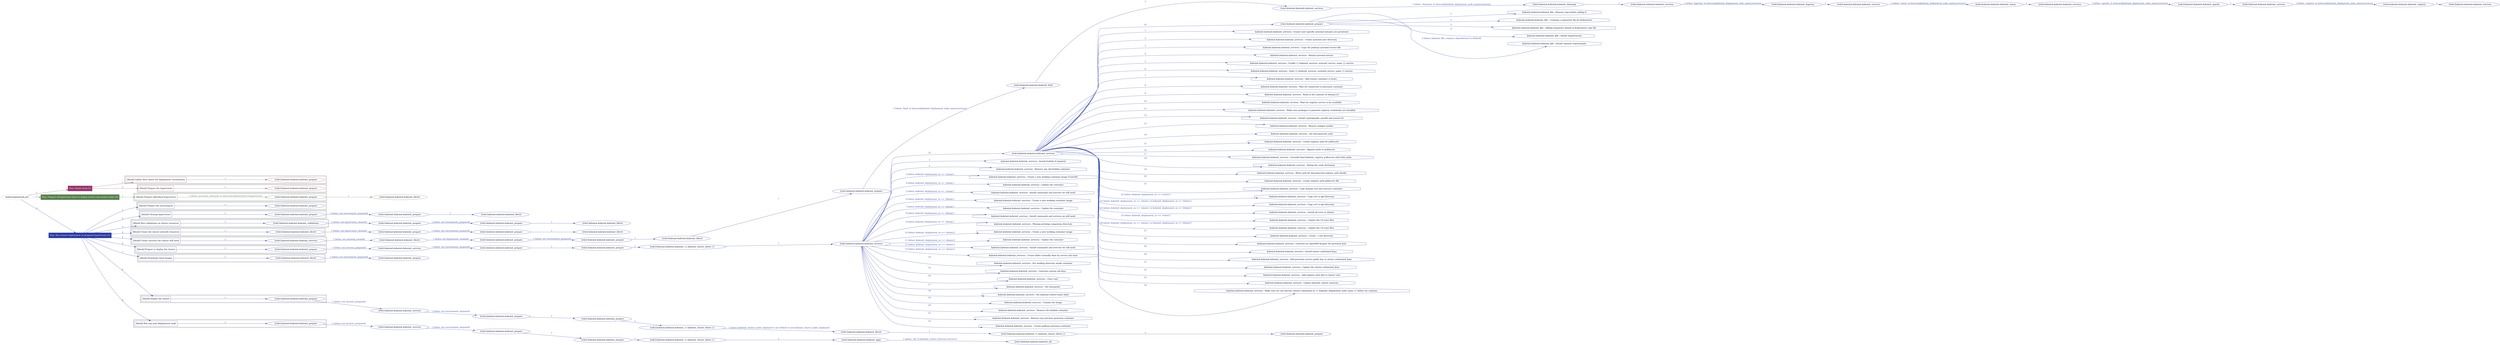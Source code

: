 digraph {
	graph [concentrate=true ordering=in rankdir=LR ratio=fill]
	edge [esep=5 sep=10]
	"kubeinit/playbook.yml" [id=root_node style=dotted]
	play_b2beeae2 [label="Play: Initial setup (1)" color="#98346f" fontcolor="#ffffff" id=play_b2beeae2 shape=box style=filled tooltip=localhost]
	"kubeinit/playbook.yml" -> play_b2beeae2 [label="1 " color="#98346f" fontcolor="#98346f" id=edge_56712892 labeltooltip="1 " tooltip="1 "]
	subgraph "kubeinit.kubeinit.kubeinit_prepare" {
		role_3619dab2 [label="[role] kubeinit.kubeinit.kubeinit_prepare" color="#98346f" id=role_3619dab2 tooltip="kubeinit.kubeinit.kubeinit_prepare"]
	}
	subgraph "kubeinit.kubeinit.kubeinit_prepare" {
		role_85e03245 [label="[role] kubeinit.kubeinit.kubeinit_prepare" color="#98346f" id=role_85e03245 tooltip="kubeinit.kubeinit.kubeinit_prepare"]
	}
	subgraph "Play: Initial setup (1)" {
		play_b2beeae2 -> block_4765432e [label=1 color="#98346f" fontcolor="#98346f" id=edge_2111f21f labeltooltip=1 tooltip=1]
		subgraph cluster_block_4765432e {
			block_4765432e [label="[block] Gather facts about the deployment environment" color="#98346f" id=block_4765432e labeltooltip="Gather facts about the deployment environment" shape=box tooltip="Gather facts about the deployment environment"]
			block_4765432e -> role_3619dab2 [label="1 " color="#98346f" fontcolor="#98346f" id=edge_37d8e5a0 labeltooltip="1 " tooltip="1 "]
		}
		play_b2beeae2 -> block_bb2746fb [label=2 color="#98346f" fontcolor="#98346f" id=edge_550ace53 labeltooltip=2 tooltip=2]
		subgraph cluster_block_bb2746fb {
			block_bb2746fb [label="[block] Prepare the hypervisors" color="#98346f" id=block_bb2746fb labeltooltip="Prepare the hypervisors" shape=box tooltip="Prepare the hypervisors"]
			block_bb2746fb -> role_85e03245 [label="1 " color="#98346f" fontcolor="#98346f" id=edge_4ccf1e45 labeltooltip="1 " tooltip="1 "]
		}
	}
	play_8ad9a443 [label="Play: Prepare all hypervisor hosts to deploy service and cluster nodes (0)" color="#58814b" fontcolor="#ffffff" id=play_8ad9a443 shape=box style=filled tooltip="Play: Prepare all hypervisor hosts to deploy service and cluster nodes (0)"]
	"kubeinit/playbook.yml" -> play_8ad9a443 [label="2 " color="#58814b" fontcolor="#58814b" id=edge_db21e8a1 labeltooltip="2 " tooltip="2 "]
	subgraph "kubeinit.kubeinit.kubeinit_libvirt" {
		role_5516fa59 [label="[role] kubeinit.kubeinit.kubeinit_libvirt" color="#58814b" id=role_5516fa59 tooltip="kubeinit.kubeinit.kubeinit_libvirt"]
	}
	subgraph "kubeinit.kubeinit.kubeinit_prepare" {
		role_c4ae5d19 [label="[role] kubeinit.kubeinit.kubeinit_prepare" color="#58814b" id=role_c4ae5d19 tooltip="kubeinit.kubeinit.kubeinit_prepare"]
		role_c4ae5d19 -> role_5516fa59 [label="1 " color="#58814b" fontcolor="#58814b" id=edge_691b8481 labeltooltip="1 " tooltip="1 "]
	}
	subgraph "Play: Prepare all hypervisor hosts to deploy service and cluster nodes (0)" {
		play_8ad9a443 -> block_0fa63542 [label=1 color="#58814b" fontcolor="#58814b" id=edge_64b80299 labeltooltip=1 tooltip=1]
		subgraph cluster_block_0fa63542 {
			block_0fa63542 [label="[block] Prepare individual hypervisors" color="#58814b" id=block_0fa63542 labeltooltip="Prepare individual hypervisors" shape=box tooltip="Prepare individual hypervisors"]
			block_0fa63542 -> role_c4ae5d19 [label="1 [when: inventory_hostname in hostvars['kubeinit-facts'].hypervisors]" color="#58814b" fontcolor="#58814b" id=edge_20a259b3 labeltooltip="1 [when: inventory_hostname in hostvars['kubeinit-facts'].hypervisors]" tooltip="1 [when: inventory_hostname in hostvars['kubeinit-facts'].hypervisors]"]
		}
	}
	play_ba774a09 [label="Play: Run cluster deployment on prepared hypervisors (1)" color="#293ba3" fontcolor="#ffffff" id=play_ba774a09 shape=box style=filled tooltip=localhost]
	"kubeinit/playbook.yml" -> play_ba774a09 [label="3 " color="#293ba3" fontcolor="#293ba3" id=edge_e88eba9c labeltooltip="3 " tooltip="3 "]
	subgraph "kubeinit.kubeinit.kubeinit_prepare" {
		role_aeb6398d [label="[role] kubeinit.kubeinit.kubeinit_prepare" color="#293ba3" id=role_aeb6398d tooltip="kubeinit.kubeinit.kubeinit_prepare"]
	}
	subgraph "kubeinit.kubeinit.kubeinit_libvirt" {
		role_fada6e10 [label="[role] kubeinit.kubeinit.kubeinit_libvirt" color="#293ba3" id=role_fada6e10 tooltip="kubeinit.kubeinit.kubeinit_libvirt"]
	}
	subgraph "kubeinit.kubeinit.kubeinit_prepare" {
		role_02166b74 [label="[role] kubeinit.kubeinit.kubeinit_prepare" color="#293ba3" id=role_02166b74 tooltip="kubeinit.kubeinit.kubeinit_prepare"]
		role_02166b74 -> role_fada6e10 [label="1 " color="#293ba3" fontcolor="#293ba3" id=edge_c689ddf9 labeltooltip="1 " tooltip="1 "]
	}
	subgraph "kubeinit.kubeinit.kubeinit_prepare" {
		role_a772d3c5 [label="[role] kubeinit.kubeinit.kubeinit_prepare" color="#293ba3" id=role_a772d3c5 tooltip="kubeinit.kubeinit.kubeinit_prepare"]
		role_a772d3c5 -> role_02166b74 [label="1 [when: not environment_prepared]" color="#293ba3" fontcolor="#293ba3" id=edge_0a3073eb labeltooltip="1 [when: not environment_prepared]" tooltip="1 [when: not environment_prepared]"]
	}
	subgraph "kubeinit.kubeinit.kubeinit_libvirt" {
		role_3f358148 [label="[role] kubeinit.kubeinit.kubeinit_libvirt" color="#293ba3" id=role_3f358148 tooltip="kubeinit.kubeinit.kubeinit_libvirt"]
	}
	subgraph "kubeinit.kubeinit.kubeinit_prepare" {
		role_6cc40f1d [label="[role] kubeinit.kubeinit.kubeinit_prepare" color="#293ba3" id=role_6cc40f1d tooltip="kubeinit.kubeinit.kubeinit_prepare"]
		role_6cc40f1d -> role_3f358148 [label="1 " color="#293ba3" fontcolor="#293ba3" id=edge_284d91bd labeltooltip="1 " tooltip="1 "]
	}
	subgraph "kubeinit.kubeinit.kubeinit_prepare" {
		role_f21bc9cc [label="[role] kubeinit.kubeinit.kubeinit_prepare" color="#293ba3" id=role_f21bc9cc tooltip="kubeinit.kubeinit.kubeinit_prepare"]
		role_f21bc9cc -> role_6cc40f1d [label="1 [when: not environment_prepared]" color="#293ba3" fontcolor="#293ba3" id=edge_ced2c125 labeltooltip="1 [when: not environment_prepared]" tooltip="1 [when: not environment_prepared]"]
	}
	subgraph "kubeinit.kubeinit.kubeinit_validations" {
		role_9e17dd5b [label="[role] kubeinit.kubeinit.kubeinit_validations" color="#293ba3" id=role_9e17dd5b tooltip="kubeinit.kubeinit.kubeinit_validations"]
		role_9e17dd5b -> role_f21bc9cc [label="1 [when: not hypervisors_cleaned]" color="#293ba3" fontcolor="#293ba3" id=edge_34269b5d labeltooltip="1 [when: not hypervisors_cleaned]" tooltip="1 [when: not hypervisors_cleaned]"]
	}
	subgraph "kubeinit.kubeinit.kubeinit_libvirt" {
		role_7b6b032e [label="[role] kubeinit.kubeinit.kubeinit_libvirt" color="#293ba3" id=role_7b6b032e tooltip="kubeinit.kubeinit.kubeinit_libvirt"]
	}
	subgraph "kubeinit.kubeinit.kubeinit_prepare" {
		role_d3086dd2 [label="[role] kubeinit.kubeinit.kubeinit_prepare" color="#293ba3" id=role_d3086dd2 tooltip="kubeinit.kubeinit.kubeinit_prepare"]
		role_d3086dd2 -> role_7b6b032e [label="1 " color="#293ba3" fontcolor="#293ba3" id=edge_34b497c2 labeltooltip="1 " tooltip="1 "]
	}
	subgraph "kubeinit.kubeinit.kubeinit_prepare" {
		role_3e355f13 [label="[role] kubeinit.kubeinit.kubeinit_prepare" color="#293ba3" id=role_3e355f13 tooltip="kubeinit.kubeinit.kubeinit_prepare"]
		role_3e355f13 -> role_d3086dd2 [label="1 [when: not environment_prepared]" color="#293ba3" fontcolor="#293ba3" id=edge_2a5afb57 labeltooltip="1 [when: not environment_prepared]" tooltip="1 [when: not environment_prepared]"]
	}
	subgraph "kubeinit.kubeinit.kubeinit_libvirt" {
		role_4d85e8c9 [label="[role] kubeinit.kubeinit.kubeinit_libvirt" color="#293ba3" id=role_4d85e8c9 tooltip="kubeinit.kubeinit.kubeinit_libvirt"]
		role_4d85e8c9 -> role_3e355f13 [label="1 [when: not hypervisors_cleaned]" color="#293ba3" fontcolor="#293ba3" id=edge_8bf1df99 labeltooltip="1 [when: not hypervisors_cleaned]" tooltip="1 [when: not hypervisors_cleaned]"]
	}
	subgraph "kubeinit.kubeinit.kubeinit_services" {
		role_ffb62419 [label="[role] kubeinit.kubeinit.kubeinit_services" color="#293ba3" id=role_ffb62419 tooltip="kubeinit.kubeinit.kubeinit_services"]
	}
	subgraph "kubeinit.kubeinit.kubeinit_registry" {
		role_edbb0375 [label="[role] kubeinit.kubeinit.kubeinit_registry" color="#293ba3" id=role_edbb0375 tooltip="kubeinit.kubeinit.kubeinit_registry"]
		role_edbb0375 -> role_ffb62419 [label="1 " color="#293ba3" fontcolor="#293ba3" id=edge_86bbace8 labeltooltip="1 " tooltip="1 "]
	}
	subgraph "kubeinit.kubeinit.kubeinit_services" {
		role_82a5cdc4 [label="[role] kubeinit.kubeinit.kubeinit_services" color="#293ba3" id=role_82a5cdc4 tooltip="kubeinit.kubeinit.kubeinit_services"]
		role_82a5cdc4 -> role_edbb0375 [label="1 [when: 'registry' in hostvars[kubeinit_deployment_node_name].services]" color="#293ba3" fontcolor="#293ba3" id=edge_c8874131 labeltooltip="1 [when: 'registry' in hostvars[kubeinit_deployment_node_name].services]" tooltip="1 [when: 'registry' in hostvars[kubeinit_deployment_node_name].services]"]
	}
	subgraph "kubeinit.kubeinit.kubeinit_apache" {
		role_ec754b15 [label="[role] kubeinit.kubeinit.kubeinit_apache" color="#293ba3" id=role_ec754b15 tooltip="kubeinit.kubeinit.kubeinit_apache"]
		role_ec754b15 -> role_82a5cdc4 [label="1 " color="#293ba3" fontcolor="#293ba3" id=edge_9848c04a labeltooltip="1 " tooltip="1 "]
	}
	subgraph "kubeinit.kubeinit.kubeinit_services" {
		role_27ab86f7 [label="[role] kubeinit.kubeinit.kubeinit_services" color="#293ba3" id=role_27ab86f7 tooltip="kubeinit.kubeinit.kubeinit_services"]
		role_27ab86f7 -> role_ec754b15 [label="1 [when: 'apache' in hostvars[kubeinit_deployment_node_name].services]" color="#293ba3" fontcolor="#293ba3" id=edge_249abfc4 labeltooltip="1 [when: 'apache' in hostvars[kubeinit_deployment_node_name].services]" tooltip="1 [when: 'apache' in hostvars[kubeinit_deployment_node_name].services]"]
	}
	subgraph "kubeinit.kubeinit.kubeinit_nexus" {
		role_d68e6077 [label="[role] kubeinit.kubeinit.kubeinit_nexus" color="#293ba3" id=role_d68e6077 tooltip="kubeinit.kubeinit.kubeinit_nexus"]
		role_d68e6077 -> role_27ab86f7 [label="1 " color="#293ba3" fontcolor="#293ba3" id=edge_e9bd4c4a labeltooltip="1 " tooltip="1 "]
	}
	subgraph "kubeinit.kubeinit.kubeinit_services" {
		role_d9806278 [label="[role] kubeinit.kubeinit.kubeinit_services" color="#293ba3" id=role_d9806278 tooltip="kubeinit.kubeinit.kubeinit_services"]
		role_d9806278 -> role_d68e6077 [label="1 [when: 'nexus' in hostvars[kubeinit_deployment_node_name].services]" color="#293ba3" fontcolor="#293ba3" id=edge_a3816a7a labeltooltip="1 [when: 'nexus' in hostvars[kubeinit_deployment_node_name].services]" tooltip="1 [when: 'nexus' in hostvars[kubeinit_deployment_node_name].services]"]
	}
	subgraph "kubeinit.kubeinit.kubeinit_haproxy" {
		role_fd9c0516 [label="[role] kubeinit.kubeinit.kubeinit_haproxy" color="#293ba3" id=role_fd9c0516 tooltip="kubeinit.kubeinit.kubeinit_haproxy"]
		role_fd9c0516 -> role_d9806278 [label="1 " color="#293ba3" fontcolor="#293ba3" id=edge_95ea40fa labeltooltip="1 " tooltip="1 "]
	}
	subgraph "kubeinit.kubeinit.kubeinit_services" {
		role_3d036f28 [label="[role] kubeinit.kubeinit.kubeinit_services" color="#293ba3" id=role_3d036f28 tooltip="kubeinit.kubeinit.kubeinit_services"]
		role_3d036f28 -> role_fd9c0516 [label="1 [when: 'haproxy' in hostvars[kubeinit_deployment_node_name].services]" color="#293ba3" fontcolor="#293ba3" id=edge_efbba72c labeltooltip="1 [when: 'haproxy' in hostvars[kubeinit_deployment_node_name].services]" tooltip="1 [when: 'haproxy' in hostvars[kubeinit_deployment_node_name].services]"]
	}
	subgraph "kubeinit.kubeinit.kubeinit_dnsmasq" {
		role_b5775584 [label="[role] kubeinit.kubeinit.kubeinit_dnsmasq" color="#293ba3" id=role_b5775584 tooltip="kubeinit.kubeinit.kubeinit_dnsmasq"]
		role_b5775584 -> role_3d036f28 [label="1 " color="#293ba3" fontcolor="#293ba3" id=edge_30e199d5 labeltooltip="1 " tooltip="1 "]
	}
	subgraph "kubeinit.kubeinit.kubeinit_services" {
		role_1d3d0f71 [label="[role] kubeinit.kubeinit.kubeinit_services" color="#293ba3" id=role_1d3d0f71 tooltip="kubeinit.kubeinit.kubeinit_services"]
		role_1d3d0f71 -> role_b5775584 [label="1 [when: 'dnsmasq' in hostvars[kubeinit_deployment_node_name].services]" color="#293ba3" fontcolor="#293ba3" id=edge_2aaf0d16 labeltooltip="1 [when: 'dnsmasq' in hostvars[kubeinit_deployment_node_name].services]" tooltip="1 [when: 'dnsmasq' in hostvars[kubeinit_deployment_node_name].services]"]
	}
	subgraph "kubeinit.kubeinit.kubeinit_bind" {
		role_261827d3 [label="[role] kubeinit.kubeinit.kubeinit_bind" color="#293ba3" id=role_261827d3 tooltip="kubeinit.kubeinit.kubeinit_bind"]
		role_261827d3 -> role_1d3d0f71 [label="1 " color="#293ba3" fontcolor="#293ba3" id=edge_c91bef09 labeltooltip="1 " tooltip="1 "]
	}
	subgraph "kubeinit.kubeinit.kubeinit_prepare" {
		role_89b8caed [label="[role] kubeinit.kubeinit.kubeinit_prepare" color="#293ba3" id=role_89b8caed tooltip="kubeinit.kubeinit.kubeinit_prepare"]
		role_89b8caed -> role_261827d3 [label="1 [when: 'bind' in hostvars[kubeinit_deployment_node_name].services]" color="#293ba3" fontcolor="#293ba3" id=edge_0eab3d62 labeltooltip="1 [when: 'bind' in hostvars[kubeinit_deployment_node_name].services]" tooltip="1 [when: 'bind' in hostvars[kubeinit_deployment_node_name].services]"]
	}
	subgraph "kubeinit.kubeinit.kubeinit_libvirt" {
		role_42a9b7b9 [label="[role] kubeinit.kubeinit.kubeinit_libvirt" color="#293ba3" id=role_42a9b7b9 tooltip="kubeinit.kubeinit.kubeinit_libvirt"]
		role_42a9b7b9 -> role_89b8caed [label="1 " color="#293ba3" fontcolor="#293ba3" id=edge_5ea02753 labeltooltip="1 " tooltip="1 "]
	}
	subgraph "kubeinit.kubeinit.kubeinit_prepare" {
		role_e63aefe9 [label="[role] kubeinit.kubeinit.kubeinit_prepare" color="#293ba3" id=role_e63aefe9 tooltip="kubeinit.kubeinit.kubeinit_prepare"]
		role_e63aefe9 -> role_42a9b7b9 [label="1 " color="#293ba3" fontcolor="#293ba3" id=edge_45b1236f labeltooltip="1 " tooltip="1 "]
	}
	subgraph "kubeinit.kubeinit.kubeinit_prepare" {
		role_5d137946 [label="[role] kubeinit.kubeinit.kubeinit_prepare" color="#293ba3" id=role_5d137946 tooltip="kubeinit.kubeinit.kubeinit_prepare"]
		role_5d137946 -> role_e63aefe9 [label="1 [when: not environment_prepared]" color="#293ba3" fontcolor="#293ba3" id=edge_621e86dc labeltooltip="1 [when: not environment_prepared]" tooltip="1 [when: not environment_prepared]"]
	}
	subgraph "kubeinit.kubeinit.kubeinit_libvirt" {
		role_550b62e9 [label="[role] kubeinit.kubeinit.kubeinit_libvirt" color="#293ba3" id=role_550b62e9 tooltip="kubeinit.kubeinit.kubeinit_libvirt"]
		role_550b62e9 -> role_5d137946 [label="1 [when: not hypervisors_cleaned]" color="#293ba3" fontcolor="#293ba3" id=edge_a48dbe8b labeltooltip="1 [when: not hypervisors_cleaned]" tooltip="1 [when: not hypervisors_cleaned]"]
	}
	subgraph "kubeinit.kubeinit.kubeinit_services" {
		role_6abeb6bc [label="[role] kubeinit.kubeinit.kubeinit_services" color="#293ba3" id=role_6abeb6bc tooltip="kubeinit.kubeinit.kubeinit_services"]
		role_6abeb6bc -> role_550b62e9 [label="1 [when: not network_created]" color="#293ba3" fontcolor="#293ba3" id=edge_92af01ff labeltooltip="1 [when: not network_created]" tooltip="1 [when: not network_created]"]
	}
	subgraph "kubeinit.kubeinit.kubeinit_prepare" {
		role_9909e154 [label="[role] kubeinit.kubeinit.kubeinit_prepare" color="#293ba3" id=role_9909e154 tooltip="kubeinit.kubeinit.kubeinit_prepare"]
		task_d827cfa7 [label="kubeinit.kubeinit.kubeinit_k8s : Remove repo before adding it" color="#293ba3" id=task_d827cfa7 shape=octagon tooltip="kubeinit.kubeinit.kubeinit_k8s : Remove repo before adding it"]
		role_9909e154 -> task_d827cfa7 [label="1 " color="#293ba3" fontcolor="#293ba3" id=edge_f4817ad4 labeltooltip="1 " tooltip="1 "]
		task_2360ad32 [label="kubeinit.kubeinit.kubeinit_k8s : Creating a repository file for Kubernetes" color="#293ba3" id=task_2360ad32 shape=octagon tooltip="kubeinit.kubeinit.kubeinit_k8s : Creating a repository file for Kubernetes"]
		role_9909e154 -> task_2360ad32 [label="2 " color="#293ba3" fontcolor="#293ba3" id=edge_d942c66f labeltooltip="2 " tooltip="2 "]
		task_c70c1e68 [label="kubeinit.kubeinit.kubeinit_k8s : Adding repository details in Kubernetes repo file." color="#293ba3" id=task_c70c1e68 shape=octagon tooltip="kubeinit.kubeinit.kubeinit_k8s : Adding repository details in Kubernetes repo file."]
		role_9909e154 -> task_c70c1e68 [label="3 " color="#293ba3" fontcolor="#293ba3" id=edge_d88dd1ff labeltooltip="3 " tooltip="3 "]
		task_2c1a7d8e [label="kubeinit.kubeinit.kubeinit_k8s : Install requirements" color="#293ba3" id=task_2c1a7d8e shape=octagon tooltip="kubeinit.kubeinit.kubeinit_k8s : Install requirements"]
		role_9909e154 -> task_2c1a7d8e [label="4 " color="#293ba3" fontcolor="#293ba3" id=edge_38658eea labeltooltip="4 " tooltip="4 "]
		task_4ecbacc0 [label="kubeinit.kubeinit.kubeinit_k8s : Install common requirements" color="#293ba3" id=task_4ecbacc0 shape=octagon tooltip="kubeinit.kubeinit.kubeinit_k8s : Install common requirements"]
		role_9909e154 -> task_4ecbacc0 [label="5 [when: kubeinit_k8s_common_dependencies is defined]" color="#293ba3" fontcolor="#293ba3" id=edge_3772d3e9 labeltooltip="5 [when: kubeinit_k8s_common_dependencies is defined]" tooltip="5 [when: kubeinit_k8s_common_dependencies is defined]"]
	}
	subgraph "kubeinit.kubeinit.kubeinit_services" {
		role_5b178e89 [label="[role] kubeinit.kubeinit.kubeinit_services" color="#293ba3" id=role_5b178e89 tooltip="kubeinit.kubeinit.kubeinit_services"]
		task_b2c1bf83 [label="kubeinit.kubeinit.kubeinit_services : Ensure user specific systemd instance are persistent" color="#293ba3" id=task_b2c1bf83 shape=octagon tooltip="kubeinit.kubeinit.kubeinit_services : Ensure user specific systemd instance are persistent"]
		role_5b178e89 -> task_b2c1bf83 [label="1 " color="#293ba3" fontcolor="#293ba3" id=edge_9760135c labeltooltip="1 " tooltip="1 "]
		task_6cd3cc95 [label="kubeinit.kubeinit.kubeinit_services : Create systemd user directory" color="#293ba3" id=task_6cd3cc95 shape=octagon tooltip="kubeinit.kubeinit.kubeinit_services : Create systemd user directory"]
		role_5b178e89 -> task_6cd3cc95 [label="2 " color="#293ba3" fontcolor="#293ba3" id=edge_79926792 labeltooltip="2 " tooltip="2 "]
		task_292acba2 [label="kubeinit.kubeinit.kubeinit_services : Copy the podman systemd service file" color="#293ba3" id=task_292acba2 shape=octagon tooltip="kubeinit.kubeinit.kubeinit_services : Copy the podman systemd service file"]
		role_5b178e89 -> task_292acba2 [label="3 " color="#293ba3" fontcolor="#293ba3" id=edge_2a011a58 labeltooltip="3 " tooltip="3 "]
		task_e30ce4bc [label="kubeinit.kubeinit.kubeinit_services : Reload systemd service" color="#293ba3" id=task_e30ce4bc shape=octagon tooltip="kubeinit.kubeinit.kubeinit_services : Reload systemd service"]
		role_5b178e89 -> task_e30ce4bc [label="4 " color="#293ba3" fontcolor="#293ba3" id=edge_5db8a5a9 labeltooltip="4 " tooltip="4 "]
		task_7541e017 [label="kubeinit.kubeinit.kubeinit_services : Enable {{ kubeinit_services_systemd_service_name }}.service" color="#293ba3" id=task_7541e017 shape=octagon tooltip="kubeinit.kubeinit.kubeinit_services : Enable {{ kubeinit_services_systemd_service_name }}.service"]
		role_5b178e89 -> task_7541e017 [label="5 " color="#293ba3" fontcolor="#293ba3" id=edge_7e95220b labeltooltip="5 " tooltip="5 "]
		task_4bc21e7a [label="kubeinit.kubeinit.kubeinit_services : Start {{ kubeinit_services_systemd_service_name }}.service" color="#293ba3" id=task_4bc21e7a shape=octagon tooltip="kubeinit.kubeinit.kubeinit_services : Start {{ kubeinit_services_systemd_service_name }}.service"]
		role_5b178e89 -> task_4bc21e7a [label="6 " color="#293ba3" fontcolor="#293ba3" id=edge_99f36a9b labeltooltip="6 " tooltip="6 "]
		task_cad15fac [label="kubeinit.kubeinit.kubeinit_services : Add remote container to hosts" color="#293ba3" id=task_cad15fac shape=octagon tooltip="kubeinit.kubeinit.kubeinit_services : Add remote container to hosts"]
		role_5b178e89 -> task_cad15fac [label="7 " color="#293ba3" fontcolor="#293ba3" id=edge_16cdff5c labeltooltip="7 " tooltip="7 "]
		task_8b5955c2 [label="kubeinit.kubeinit.kubeinit_services : Wait for connection to provision container" color="#293ba3" id=task_8b5955c2 shape=octagon tooltip="kubeinit.kubeinit.kubeinit_services : Wait for connection to provision container"]
		role_5b178e89 -> task_8b5955c2 [label="8 " color="#293ba3" fontcolor="#293ba3" id=edge_360875da labeltooltip="8 " tooltip="8 "]
		task_a4b5decb [label="kubeinit.kubeinit.kubeinit_services : Read in the contents of domain.crt" color="#293ba3" id=task_a4b5decb shape=octagon tooltip="kubeinit.kubeinit.kubeinit_services : Read in the contents of domain.crt"]
		role_5b178e89 -> task_a4b5decb [label="9 " color="#293ba3" fontcolor="#293ba3" id=edge_9a461f2e labeltooltip="9 " tooltip="9 "]
		task_499d2875 [label="kubeinit.kubeinit.kubeinit_services : Wait for registry service to be available" color="#293ba3" id=task_499d2875 shape=octagon tooltip="kubeinit.kubeinit.kubeinit_services : Wait for registry service to be available"]
		role_5b178e89 -> task_499d2875 [label="10 " color="#293ba3" fontcolor="#293ba3" id=edge_960b7e67 labeltooltip="10 " tooltip="10 "]
		task_71a42213 [label="kubeinit.kubeinit.kubeinit_services : Make sure packages to generate registry credentials are installed" color="#293ba3" id=task_71a42213 shape=octagon tooltip="kubeinit.kubeinit.kubeinit_services : Make sure packages to generate registry credentials are installed"]
		role_5b178e89 -> task_71a42213 [label="11 " color="#293ba3" fontcolor="#293ba3" id=edge_9d7c2b60 labeltooltip="11 " tooltip="11 "]
		task_0e01f935 [label="kubeinit.kubeinit.kubeinit_services : Install cryptography, passlib and nexus3-cli" color="#293ba3" id=task_0e01f935 shape=octagon tooltip="kubeinit.kubeinit.kubeinit_services : Install cryptography, passlib and nexus3-cli"]
		role_5b178e89 -> task_0e01f935 [label="12 " color="#293ba3" fontcolor="#293ba3" id=edge_f06ea8d7 labeltooltip="12 " tooltip="12 "]
		task_426e40eb [label="kubeinit.kubeinit.kubeinit_services : Remove nologin marker" color="#293ba3" id=task_426e40eb shape=octagon tooltip="kubeinit.kubeinit.kubeinit_services : Remove nologin marker"]
		role_5b178e89 -> task_426e40eb [label="13 " color="#293ba3" fontcolor="#293ba3" id=edge_1494df05 labeltooltip="13 " tooltip="13 "]
		task_8d57558d [label="kubeinit.kubeinit.kubeinit_services : Set disconnected_auth" color="#293ba3" id=task_8d57558d shape=octagon tooltip="kubeinit.kubeinit.kubeinit_services : Set disconnected_auth"]
		role_5b178e89 -> task_8d57558d [label="14 " color="#293ba3" fontcolor="#293ba3" id=edge_71f8702c labeltooltip="14 " tooltip="14 "]
		task_becc88ef [label="kubeinit.kubeinit.kubeinit_services : Create registry auth for pullsecret" color="#293ba3" id=task_becc88ef shape=octagon tooltip="kubeinit.kubeinit.kubeinit_services : Create registry auth for pullsecret"]
		role_5b178e89 -> task_becc88ef [label="15 " color="#293ba3" fontcolor="#293ba3" id=edge_37dd9d9b labeltooltip="15 " tooltip="15 "]
		task_8c1a6ac2 [label="kubeinit.kubeinit.kubeinit_services : Append auths to pullsecret" color="#293ba3" id=task_8c1a6ac2 shape=octagon tooltip="kubeinit.kubeinit.kubeinit_services : Append auths to pullsecret"]
		role_5b178e89 -> task_8c1a6ac2 [label="16 " color="#293ba3" fontcolor="#293ba3" id=edge_e666e916 labeltooltip="16 " tooltip="16 "]
		task_0eb4df35 [label="kubeinit.kubeinit.kubeinit_services : Override final kubeinit_registry_pullsecret with both auths" color="#293ba3" id=task_0eb4df35 shape=octagon tooltip="kubeinit.kubeinit.kubeinit_services : Override final kubeinit_registry_pullsecret with both auths"]
		role_5b178e89 -> task_0eb4df35 [label="17 " color="#293ba3" fontcolor="#293ba3" id=edge_afba5650 labeltooltip="17 " tooltip="17 "]
		task_abf04242 [label="kubeinit.kubeinit.kubeinit_services : Debug the creds dictionary" color="#293ba3" id=task_abf04242 shape=octagon tooltip="kubeinit.kubeinit.kubeinit_services : Debug the creds dictionary"]
		role_5b178e89 -> task_abf04242 [label="18 " color="#293ba3" fontcolor="#293ba3" id=edge_aedb2442 labeltooltip="18 " tooltip="18 "]
		task_61712569 [label="kubeinit.kubeinit.kubeinit_services : Write auth for disconnected registry auth details" color="#293ba3" id=task_61712569 shape=octagon tooltip="kubeinit.kubeinit.kubeinit_services : Write auth for disconnected registry auth details"]
		role_5b178e89 -> task_61712569 [label="19 " color="#293ba3" fontcolor="#293ba3" id=edge_2b6a74e5 labeltooltip="19 " tooltip="19 "]
		task_3176b3da [label="kubeinit.kubeinit.kubeinit_services : Create registry auth pullsecret file" color="#293ba3" id=task_3176b3da shape=octagon tooltip="kubeinit.kubeinit.kubeinit_services : Create registry auth pullsecret file"]
		role_5b178e89 -> task_3176b3da [label="20 " color="#293ba3" fontcolor="#293ba3" id=edge_810cee2c labeltooltip="20 " tooltip="20 "]
		task_397cd372 [label="kubeinit.kubeinit.kubeinit_services : Copy domain cert into services container" color="#293ba3" id=task_397cd372 shape=octagon tooltip="kubeinit.kubeinit.kubeinit_services : Copy domain cert into services container"]
		role_5b178e89 -> task_397cd372 [label="21 " color="#293ba3" fontcolor="#293ba3" id=edge_89b217fd labeltooltip="21 " tooltip="21 "]
		task_1fe482ae [label="kubeinit.kubeinit.kubeinit_services : Copy cert to pki directory" color="#293ba3" id=task_1fe482ae shape=octagon tooltip="kubeinit.kubeinit.kubeinit_services : Copy cert to pki directory"]
		role_5b178e89 -> task_1fe482ae [label="22 [when: kubeinit_deployment_os == 'centos']" color="#293ba3" fontcolor="#293ba3" id=edge_efb02f7f labeltooltip="22 [when: kubeinit_deployment_os == 'centos']" tooltip="22 [when: kubeinit_deployment_os == 'centos']"]
		task_7a589879 [label="kubeinit.kubeinit.kubeinit_services : Copy cert to pki directory" color="#293ba3" id=task_7a589879 shape=octagon tooltip="kubeinit.kubeinit.kubeinit_services : Copy cert to pki directory"]
		role_5b178e89 -> task_7a589879 [label="23 [when: kubeinit_deployment_os == 'ubuntu' or kubeinit_deployment_os == 'debian']" color="#293ba3" fontcolor="#293ba3" id=edge_222b79fc labeltooltip="23 [when: kubeinit_deployment_os == 'ubuntu' or kubeinit_deployment_os == 'debian']" tooltip="23 [when: kubeinit_deployment_os == 'ubuntu' or kubeinit_deployment_os == 'debian']"]
		task_1e0be16b [label="kubeinit.kubeinit.kubeinit_services : Install all certs in ubuntu" color="#293ba3" id=task_1e0be16b shape=octagon tooltip="kubeinit.kubeinit.kubeinit_services : Install all certs in ubuntu"]
		role_5b178e89 -> task_1e0be16b [label="24 [when: kubeinit_deployment_os == 'ubuntu' or kubeinit_deployment_os == 'debian']" color="#293ba3" fontcolor="#293ba3" id=edge_c6275a8d labeltooltip="24 [when: kubeinit_deployment_os == 'ubuntu' or kubeinit_deployment_os == 'debian']" tooltip="24 [when: kubeinit_deployment_os == 'ubuntu' or kubeinit_deployment_os == 'debian']"]
		task_da2d8444 [label="kubeinit.kubeinit.kubeinit_services : Update the CA trust files" color="#293ba3" id=task_da2d8444 shape=octagon tooltip="kubeinit.kubeinit.kubeinit_services : Update the CA trust files"]
		role_5b178e89 -> task_da2d8444 [label="25 [when: kubeinit_deployment_os == 'centos']" color="#293ba3" fontcolor="#293ba3" id=edge_587a5fef labeltooltip="25 [when: kubeinit_deployment_os == 'centos']" tooltip="25 [when: kubeinit_deployment_os == 'centos']"]
		task_d91412d0 [label="kubeinit.kubeinit.kubeinit_services : Update the CA trust files" color="#293ba3" id=task_d91412d0 shape=octagon tooltip="kubeinit.kubeinit.kubeinit_services : Update the CA trust files"]
		role_5b178e89 -> task_d91412d0 [label="26 [when: kubeinit_deployment_os == 'ubuntu' or kubeinit_deployment_os == 'debian']" color="#293ba3" fontcolor="#293ba3" id=edge_45aeb4c3 labeltooltip="26 [when: kubeinit_deployment_os == 'ubuntu' or kubeinit_deployment_os == 'debian']" tooltip="26 [when: kubeinit_deployment_os == 'ubuntu' or kubeinit_deployment_os == 'debian']"]
		task_5d97f7cd [label="kubeinit.kubeinit.kubeinit_services : Create ~/.ssh directory" color="#293ba3" id=task_5d97f7cd shape=octagon tooltip="kubeinit.kubeinit.kubeinit_services : Create ~/.ssh directory"]
		role_5b178e89 -> task_5d97f7cd [label="27 " color="#293ba3" fontcolor="#293ba3" id=edge_da29b779 labeltooltip="27 " tooltip="27 "]
		task_e79d508d [label="kubeinit.kubeinit.kubeinit_services : Generate an OpenSSH keypair for provision host" color="#293ba3" id=task_e79d508d shape=octagon tooltip="kubeinit.kubeinit.kubeinit_services : Generate an OpenSSH keypair for provision host"]
		role_5b178e89 -> task_e79d508d [label="28 " color="#293ba3" fontcolor="#293ba3" id=edge_20851cf5 labeltooltip="28 " tooltip="28 "]
		task_32373d38 [label="kubeinit.kubeinit.kubeinit_services : Install cluster authorized keys" color="#293ba3" id=task_32373d38 shape=octagon tooltip="kubeinit.kubeinit.kubeinit_services : Install cluster authorized keys"]
		role_5b178e89 -> task_32373d38 [label="29 " color="#293ba3" fontcolor="#293ba3" id=edge_9c580858 labeltooltip="29 " tooltip="29 "]
		task_eb8eaaef [label="kubeinit.kubeinit.kubeinit_services : Add provision service public key to cluster authorized_keys" color="#293ba3" id=task_eb8eaaef shape=octagon tooltip="kubeinit.kubeinit.kubeinit_services : Add provision service public key to cluster authorized_keys"]
		role_5b178e89 -> task_eb8eaaef [label="30 " color="#293ba3" fontcolor="#293ba3" id=edge_476f7d90 labeltooltip="30 " tooltip="30 "]
		task_06cd88ce [label="kubeinit.kubeinit.kubeinit_services : Update the cluster authorized_keys" color="#293ba3" id=task_06cd88ce shape=octagon tooltip="kubeinit.kubeinit.kubeinit_services : Update the cluster authorized_keys"]
		role_5b178e89 -> task_06cd88ce [label="31 " color="#293ba3" fontcolor="#293ba3" id=edge_5b8c0825 labeltooltip="31 " tooltip="31 "]
		task_82bf579d [label="kubeinit.kubeinit.kubeinit_services : Add registry auth info to cluster vars" color="#293ba3" id=task_82bf579d shape=octagon tooltip="kubeinit.kubeinit.kubeinit_services : Add registry auth info to cluster vars"]
		role_5b178e89 -> task_82bf579d [label="32 " color="#293ba3" fontcolor="#293ba3" id=edge_2e37760d labeltooltip="32 " tooltip="32 "]
		task_6d2e7a5f [label="kubeinit.kubeinit.kubeinit_services : Update kubeinit_cluster_hostvars" color="#293ba3" id=task_6d2e7a5f shape=octagon tooltip="kubeinit.kubeinit.kubeinit_services : Update kubeinit_cluster_hostvars"]
		role_5b178e89 -> task_6d2e7a5f [label="33 " color="#293ba3" fontcolor="#293ba3" id=edge_0eed8efa labeltooltip="33 " tooltip="33 "]
		task_3f3fd0c2 [label="kubeinit.kubeinit.kubeinit_services : Make sure we can execute remote commands on {{ kubeinit_deployment_node_name }} before we continue" color="#293ba3" id=task_3f3fd0c2 shape=octagon tooltip="kubeinit.kubeinit.kubeinit_services : Make sure we can execute remote commands on {{ kubeinit_deployment_node_name }} before we continue"]
		role_5b178e89 -> task_3f3fd0c2 [label="34 " color="#293ba3" fontcolor="#293ba3" id=edge_3e38cd99 labeltooltip="34 " tooltip="34 "]
		role_5b178e89 -> role_9909e154 [label="35 " color="#293ba3" fontcolor="#293ba3" id=edge_c3e9bc20 labeltooltip="35 " tooltip="35 "]
	}
	subgraph "kubeinit.kubeinit.kubeinit_services" {
		role_e96ab220 [label="[role] kubeinit.kubeinit.kubeinit_services" color="#293ba3" id=role_e96ab220 tooltip="kubeinit.kubeinit.kubeinit_services"]
		task_600f5bfe [label="kubeinit.kubeinit.kubeinit_services : Install buildah if required" color="#293ba3" id=task_600f5bfe shape=octagon tooltip="kubeinit.kubeinit.kubeinit_services : Install buildah if required"]
		role_e96ab220 -> task_600f5bfe [label="1 " color="#293ba3" fontcolor="#293ba3" id=edge_6e53d9c4 labeltooltip="1 " tooltip="1 "]
		task_24a2dc9c [label="kubeinit.kubeinit.kubeinit_services : Remove any old buildah container" color="#293ba3" id=task_24a2dc9c shape=octagon tooltip="kubeinit.kubeinit.kubeinit_services : Remove any old buildah container"]
		role_e96ab220 -> task_24a2dc9c [label="2 " color="#293ba3" fontcolor="#293ba3" id=edge_48e7ab7e labeltooltip="2 " tooltip="2 "]
		task_28412823 [label="kubeinit.kubeinit.kubeinit_services : Create a new working container image (CentOS)" color="#293ba3" id=task_28412823 shape=octagon tooltip="kubeinit.kubeinit.kubeinit_services : Create a new working container image (CentOS)"]
		role_e96ab220 -> task_28412823 [label="3 [when: kubeinit_deployment_os == 'centos']" color="#293ba3" fontcolor="#293ba3" id=edge_c715e246 labeltooltip="3 [when: kubeinit_deployment_os == 'centos']" tooltip="3 [when: kubeinit_deployment_os == 'centos']"]
		task_ddc4a976 [label="kubeinit.kubeinit.kubeinit_services : Update the container" color="#293ba3" id=task_ddc4a976 shape=octagon tooltip="kubeinit.kubeinit.kubeinit_services : Update the container"]
		role_e96ab220 -> task_ddc4a976 [label="4 [when: kubeinit_deployment_os == 'centos']" color="#293ba3" fontcolor="#293ba3" id=edge_286b80bf labeltooltip="4 [when: kubeinit_deployment_os == 'centos']" tooltip="4 [when: kubeinit_deployment_os == 'centos']"]
		task_fee55b5c [label="kubeinit.kubeinit.kubeinit_services : Install commands and services we will need" color="#293ba3" id=task_fee55b5c shape=octagon tooltip="kubeinit.kubeinit.kubeinit_services : Install commands and services we will need"]
		role_e96ab220 -> task_fee55b5c [label="5 [when: kubeinit_deployment_os == 'centos']" color="#293ba3" fontcolor="#293ba3" id=edge_832a7145 labeltooltip="5 [when: kubeinit_deployment_os == 'centos']" tooltip="5 [when: kubeinit_deployment_os == 'centos']"]
		task_c96c2e0f [label="kubeinit.kubeinit.kubeinit_services : Create a new working container image" color="#293ba3" id=task_c96c2e0f shape=octagon tooltip="kubeinit.kubeinit.kubeinit_services : Create a new working container image"]
		role_e96ab220 -> task_c96c2e0f [label="6 [when: kubeinit_deployment_os == 'debian']" color="#293ba3" fontcolor="#293ba3" id=edge_e6ec1cb7 labeltooltip="6 [when: kubeinit_deployment_os == 'debian']" tooltip="6 [when: kubeinit_deployment_os == 'debian']"]
		task_9128cb01 [label="kubeinit.kubeinit.kubeinit_services : Update the container" color="#293ba3" id=task_9128cb01 shape=octagon tooltip="kubeinit.kubeinit.kubeinit_services : Update the container"]
		role_e96ab220 -> task_9128cb01 [label="7 [when: kubeinit_deployment_os == 'debian']" color="#293ba3" fontcolor="#293ba3" id=edge_1a5d6837 labeltooltip="7 [when: kubeinit_deployment_os == 'debian']" tooltip="7 [when: kubeinit_deployment_os == 'debian']"]
		task_e24d72f1 [label="kubeinit.kubeinit.kubeinit_services : Install commands and services we will need" color="#293ba3" id=task_e24d72f1 shape=octagon tooltip="kubeinit.kubeinit.kubeinit_services : Install commands and services we will need"]
		role_e96ab220 -> task_e24d72f1 [label="8 [when: kubeinit_deployment_os == 'debian']" color="#293ba3" fontcolor="#293ba3" id=edge_4d9972b8 labeltooltip="8 [when: kubeinit_deployment_os == 'debian']" tooltip="8 [when: kubeinit_deployment_os == 'debian']"]
		task_37130548 [label="kubeinit.kubeinit.kubeinit_services : Missing privilege separation directory" color="#293ba3" id=task_37130548 shape=octagon tooltip="kubeinit.kubeinit.kubeinit_services : Missing privilege separation directory"]
		role_e96ab220 -> task_37130548 [label="9 [when: kubeinit_deployment_os == 'debian']" color="#293ba3" fontcolor="#293ba3" id=edge_86f09fd2 labeltooltip="9 [when: kubeinit_deployment_os == 'debian']" tooltip="9 [when: kubeinit_deployment_os == 'debian']"]
		task_83cf852e [label="kubeinit.kubeinit.kubeinit_services : Create a new working container image" color="#293ba3" id=task_83cf852e shape=octagon tooltip="kubeinit.kubeinit.kubeinit_services : Create a new working container image"]
		role_e96ab220 -> task_83cf852e [label="10 [when: kubeinit_deployment_os == 'ubuntu']" color="#293ba3" fontcolor="#293ba3" id=edge_377555c6 labeltooltip="10 [when: kubeinit_deployment_os == 'ubuntu']" tooltip="10 [when: kubeinit_deployment_os == 'ubuntu']"]
		task_b179c4be [label="kubeinit.kubeinit.kubeinit_services : Update the container" color="#293ba3" id=task_b179c4be shape=octagon tooltip="kubeinit.kubeinit.kubeinit_services : Update the container"]
		role_e96ab220 -> task_b179c4be [label="11 [when: kubeinit_deployment_os == 'ubuntu']" color="#293ba3" fontcolor="#293ba3" id=edge_e3ebecf2 labeltooltip="11 [when: kubeinit_deployment_os == 'ubuntu']" tooltip="11 [when: kubeinit_deployment_os == 'ubuntu']"]
		task_674a7bef [label="kubeinit.kubeinit.kubeinit_services : Install commands and services we will need" color="#293ba3" id=task_674a7bef shape=octagon tooltip="kubeinit.kubeinit.kubeinit_services : Install commands and services we will need"]
		role_e96ab220 -> task_674a7bef [label="12 [when: kubeinit_deployment_os == 'ubuntu']" color="#293ba3" fontcolor="#293ba3" id=edge_f522547d labeltooltip="12 [when: kubeinit_deployment_os == 'ubuntu']" tooltip="12 [when: kubeinit_deployment_os == 'ubuntu']"]
		task_5f068ce7 [label="kubeinit.kubeinit.kubeinit_services : Create folder normally done by service ssh start" color="#293ba3" id=task_5f068ce7 shape=octagon tooltip="kubeinit.kubeinit.kubeinit_services : Create folder normally done by service ssh start"]
		role_e96ab220 -> task_5f068ce7 [label="13 [when: kubeinit_deployment_os == 'ubuntu']" color="#293ba3" fontcolor="#293ba3" id=edge_a3fb083c labeltooltip="13 [when: kubeinit_deployment_os == 'ubuntu']" tooltip="13 [when: kubeinit_deployment_os == 'ubuntu']"]
		task_66a9c2d3 [label="kubeinit.kubeinit.kubeinit_services : Set working directory inside container" color="#293ba3" id=task_66a9c2d3 shape=octagon tooltip="kubeinit.kubeinit.kubeinit_services : Set working directory inside container"]
		role_e96ab220 -> task_66a9c2d3 [label="14 " color="#293ba3" fontcolor="#293ba3" id=edge_74a05a97 labeltooltip="14 " tooltip="14 "]
		task_2d74428e [label="kubeinit.kubeinit.kubeinit_services : Generate system ssh keys" color="#293ba3" id=task_2d74428e shape=octagon tooltip="kubeinit.kubeinit.kubeinit_services : Generate system ssh keys"]
		role_e96ab220 -> task_2d74428e [label="15 " color="#293ba3" fontcolor="#293ba3" id=edge_035f7c38 labeltooltip="15 " tooltip="15 "]
		task_1ef72b51 [label="kubeinit.kubeinit.kubeinit_services : Clear cmd" color="#293ba3" id=task_1ef72b51 shape=octagon tooltip="kubeinit.kubeinit.kubeinit_services : Clear cmd"]
		role_e96ab220 -> task_1ef72b51 [label="16 " color="#293ba3" fontcolor="#293ba3" id=edge_faaedd9c labeltooltip="16 " tooltip="16 "]
		task_af54ed62 [label="kubeinit.kubeinit.kubeinit_services : Set entrypoint" color="#293ba3" id=task_af54ed62 shape=octagon tooltip="kubeinit.kubeinit.kubeinit_services : Set entrypoint"]
		role_e96ab220 -> task_af54ed62 [label="17 " color="#293ba3" fontcolor="#293ba3" id=edge_7c7057e7 labeltooltip="17 " tooltip="17 "]
		task_4c97b229 [label="kubeinit.kubeinit.kubeinit_services : Set kubeinit-cluster-name label" color="#293ba3" id=task_4c97b229 shape=octagon tooltip="kubeinit.kubeinit.kubeinit_services : Set kubeinit-cluster-name label"]
		role_e96ab220 -> task_4c97b229 [label="18 " color="#293ba3" fontcolor="#293ba3" id=edge_ba71c0d0 labeltooltip="18 " tooltip="18 "]
		task_abc85f91 [label="kubeinit.kubeinit.kubeinit_services : Commit the image" color="#293ba3" id=task_abc85f91 shape=octagon tooltip="kubeinit.kubeinit.kubeinit_services : Commit the image"]
		role_e96ab220 -> task_abc85f91 [label="19 " color="#293ba3" fontcolor="#293ba3" id=edge_67774f26 labeltooltip="19 " tooltip="19 "]
		task_52a67427 [label="kubeinit.kubeinit.kubeinit_services : Remove the buildah container" color="#293ba3" id=task_52a67427 shape=octagon tooltip="kubeinit.kubeinit.kubeinit_services : Remove the buildah container"]
		role_e96ab220 -> task_52a67427 [label="20 " color="#293ba3" fontcolor="#293ba3" id=edge_ed0df43c labeltooltip="20 " tooltip="20 "]
		task_e1aa8fd4 [label="kubeinit.kubeinit.kubeinit_services : Remove any previous provision container" color="#293ba3" id=task_e1aa8fd4 shape=octagon tooltip="kubeinit.kubeinit.kubeinit_services : Remove any previous provision container"]
		role_e96ab220 -> task_e1aa8fd4 [label="21 " color="#293ba3" fontcolor="#293ba3" id=edge_50b0f209 labeltooltip="21 " tooltip="21 "]
		task_c894d2de [label="kubeinit.kubeinit.kubeinit_services : Create podman provision container" color="#293ba3" id=task_c894d2de shape=octagon tooltip="kubeinit.kubeinit.kubeinit_services : Create podman provision container"]
		role_e96ab220 -> task_c894d2de [label="22 " color="#293ba3" fontcolor="#293ba3" id=edge_216a52ee labeltooltip="22 " tooltip="22 "]
		role_e96ab220 -> role_5b178e89 [label="23 " color="#293ba3" fontcolor="#293ba3" id=edge_ff0affe2 labeltooltip="23 " tooltip="23 "]
	}
	subgraph "kubeinit.kubeinit.kubeinit_{{ kubeinit_cluster_distro }}" {
		role_811eb7ed [label="[role] kubeinit.kubeinit.kubeinit_{{ kubeinit_cluster_distro }}" color="#293ba3" id=role_811eb7ed tooltip="kubeinit.kubeinit.kubeinit_{{ kubeinit_cluster_distro }}"]
		role_811eb7ed -> role_e96ab220 [label="1 " color="#293ba3" fontcolor="#293ba3" id=edge_4694d3e9 labeltooltip="1 " tooltip="1 "]
	}
	subgraph "kubeinit.kubeinit.kubeinit_prepare" {
		role_860a60ca [label="[role] kubeinit.kubeinit.kubeinit_prepare" color="#293ba3" id=role_860a60ca tooltip="kubeinit.kubeinit.kubeinit_prepare"]
		role_860a60ca -> role_811eb7ed [label="1 " color="#293ba3" fontcolor="#293ba3" id=edge_b55107c9 labeltooltip="1 " tooltip="1 "]
	}
	subgraph "kubeinit.kubeinit.kubeinit_prepare" {
		role_c2b1f026 [label="[role] kubeinit.kubeinit.kubeinit_prepare" color="#293ba3" id=role_c2b1f026 tooltip="kubeinit.kubeinit.kubeinit_prepare"]
		role_c2b1f026 -> role_860a60ca [label="1 " color="#293ba3" fontcolor="#293ba3" id=edge_63d55acf labeltooltip="1 " tooltip="1 "]
	}
	subgraph "kubeinit.kubeinit.kubeinit_services" {
		role_623f6249 [label="[role] kubeinit.kubeinit.kubeinit_services" color="#293ba3" id=role_623f6249 tooltip="kubeinit.kubeinit.kubeinit_services"]
		role_623f6249 -> role_c2b1f026 [label="1 [when: not environment_prepared]" color="#293ba3" fontcolor="#293ba3" id=edge_5b100c92 labeltooltip="1 [when: not environment_prepared]" tooltip="1 [when: not environment_prepared]"]
	}
	subgraph "kubeinit.kubeinit.kubeinit_prepare" {
		role_1ccee058 [label="[role] kubeinit.kubeinit.kubeinit_prepare" color="#293ba3" id=role_1ccee058 tooltip="kubeinit.kubeinit.kubeinit_prepare"]
		role_1ccee058 -> role_623f6249 [label="1 [when: not services_prepared]" color="#293ba3" fontcolor="#293ba3" id=edge_ccbb857b labeltooltip="1 [when: not services_prepared]" tooltip="1 [when: not services_prepared]"]
	}
	subgraph "kubeinit.kubeinit.kubeinit_prepare" {
		role_d65f8bf1 [label="[role] kubeinit.kubeinit.kubeinit_prepare" color="#293ba3" id=role_d65f8bf1 tooltip="kubeinit.kubeinit.kubeinit_prepare"]
	}
	subgraph "kubeinit.kubeinit.kubeinit_libvirt" {
		role_6e95b070 [label="[role] kubeinit.kubeinit.kubeinit_libvirt" color="#293ba3" id=role_6e95b070 tooltip="kubeinit.kubeinit.kubeinit_libvirt"]
		role_6e95b070 -> role_d65f8bf1 [label="1 [when: not environment_prepared]" color="#293ba3" fontcolor="#293ba3" id=edge_924c8afa labeltooltip="1 [when: not environment_prepared]" tooltip="1 [when: not environment_prepared]"]
	}
	subgraph "kubeinit.kubeinit.kubeinit_prepare" {
		role_aacc2c7a [label="[role] kubeinit.kubeinit.kubeinit_prepare" color="#293ba3" id=role_aacc2c7a tooltip="kubeinit.kubeinit.kubeinit_prepare"]
	}
	subgraph "kubeinit.kubeinit.kubeinit_{{ kubeinit_cluster_distro }}" {
		role_3fd7466e [label="[role] kubeinit.kubeinit.kubeinit_{{ kubeinit_cluster_distro }}" color="#293ba3" id=role_3fd7466e tooltip="kubeinit.kubeinit.kubeinit_{{ kubeinit_cluster_distro }}"]
		role_3fd7466e -> role_aacc2c7a [label="1 " color="#293ba3" fontcolor="#293ba3" id=edge_3f3fcda3 labeltooltip="1 " tooltip="1 "]
	}
	subgraph "kubeinit.kubeinit.kubeinit_libvirt" {
		role_96ec5dc1 [label="[role] kubeinit.kubeinit.kubeinit_libvirt" color="#293ba3" id=role_96ec5dc1 tooltip="kubeinit.kubeinit.kubeinit_libvirt"]
		role_96ec5dc1 -> role_3fd7466e [label="1 " color="#293ba3" fontcolor="#293ba3" id=edge_891a18d6 labeltooltip="1 " tooltip="1 "]
	}
	subgraph "kubeinit.kubeinit.kubeinit_{{ kubeinit_cluster_distro }}" {
		role_2fcf48f0 [label="[role] kubeinit.kubeinit.kubeinit_{{ kubeinit_cluster_distro }}" color="#293ba3" id=role_2fcf48f0 tooltip="kubeinit.kubeinit.kubeinit_{{ kubeinit_cluster_distro }}"]
		role_2fcf48f0 -> role_96ec5dc1 [label="1 [when: kubeinit_cluster_nodes_deployed is not defined or not kubeinit_cluster_nodes_deployed]" color="#293ba3" fontcolor="#293ba3" id=edge_fd61474e labeltooltip="1 [when: kubeinit_cluster_nodes_deployed is not defined or not kubeinit_cluster_nodes_deployed]" tooltip="1 [when: kubeinit_cluster_nodes_deployed is not defined or not kubeinit_cluster_nodes_deployed]"]
	}
	subgraph "kubeinit.kubeinit.kubeinit_prepare" {
		role_f1968cd5 [label="[role] kubeinit.kubeinit.kubeinit_prepare" color="#293ba3" id=role_f1968cd5 tooltip="kubeinit.kubeinit.kubeinit_prepare"]
		role_f1968cd5 -> role_2fcf48f0 [label="1 " color="#293ba3" fontcolor="#293ba3" id=edge_a0f98757 labeltooltip="1 " tooltip="1 "]
	}
	subgraph "kubeinit.kubeinit.kubeinit_prepare" {
		role_11dcf5c0 [label="[role] kubeinit.kubeinit.kubeinit_prepare" color="#293ba3" id=role_11dcf5c0 tooltip="kubeinit.kubeinit.kubeinit_prepare"]
		role_11dcf5c0 -> role_f1968cd5 [label="1 " color="#293ba3" fontcolor="#293ba3" id=edge_1e8a65fb labeltooltip="1 " tooltip="1 "]
	}
	subgraph "kubeinit.kubeinit.kubeinit_services" {
		role_8005b5cf [label="[role] kubeinit.kubeinit.kubeinit_services" color="#293ba3" id=role_8005b5cf tooltip="kubeinit.kubeinit.kubeinit_services"]
		role_8005b5cf -> role_11dcf5c0 [label="1 [when: not environment_prepared]" color="#293ba3" fontcolor="#293ba3" id=edge_0a2189aa labeltooltip="1 [when: not environment_prepared]" tooltip="1 [when: not environment_prepared]"]
	}
	subgraph "kubeinit.kubeinit.kubeinit_prepare" {
		role_e6903df9 [label="[role] kubeinit.kubeinit.kubeinit_prepare" color="#293ba3" id=role_e6903df9 tooltip="kubeinit.kubeinit.kubeinit_prepare"]
		role_e6903df9 -> role_8005b5cf [label="1 [when: not services_prepared]" color="#293ba3" fontcolor="#293ba3" id=edge_7fce7eee labeltooltip="1 [when: not services_prepared]" tooltip="1 [when: not services_prepared]"]
	}
	subgraph "kubeinit.kubeinit.kubeinit_nfs" {
		role_9309572f [label="[role] kubeinit.kubeinit.kubeinit_nfs" color="#293ba3" id=role_9309572f tooltip="kubeinit.kubeinit.kubeinit_nfs"]
	}
	subgraph "kubeinit.kubeinit.kubeinit_apps" {
		role_74601152 [label="[role] kubeinit.kubeinit.kubeinit_apps" color="#293ba3" id=role_74601152 tooltip="kubeinit.kubeinit.kubeinit_apps"]
		role_74601152 -> role_9309572f [label="1 [when: 'nfs' in kubeinit_cluster_hostvars.services]" color="#293ba3" fontcolor="#293ba3" id=edge_6b8697fe labeltooltip="1 [when: 'nfs' in kubeinit_cluster_hostvars.services]" tooltip="1 [when: 'nfs' in kubeinit_cluster_hostvars.services]"]
	}
	subgraph "kubeinit.kubeinit.kubeinit_{{ kubeinit_cluster_distro }}" {
		role_0456679d [label="[role] kubeinit.kubeinit.kubeinit_{{ kubeinit_cluster_distro }}" color="#293ba3" id=role_0456679d tooltip="kubeinit.kubeinit.kubeinit_{{ kubeinit_cluster_distro }}"]
		role_0456679d -> role_74601152 [label="1 " color="#293ba3" fontcolor="#293ba3" id=edge_6ca62312 labeltooltip="1 " tooltip="1 "]
	}
	subgraph "kubeinit.kubeinit.kubeinit_prepare" {
		role_951b5eb2 [label="[role] kubeinit.kubeinit.kubeinit_prepare" color="#293ba3" id=role_951b5eb2 tooltip="kubeinit.kubeinit.kubeinit_prepare"]
		role_951b5eb2 -> role_0456679d [label="1 " color="#293ba3" fontcolor="#293ba3" id=edge_3411455a labeltooltip="1 " tooltip="1 "]
	}
	subgraph "kubeinit.kubeinit.kubeinit_prepare" {
		role_6552968e [label="[role] kubeinit.kubeinit.kubeinit_prepare" color="#293ba3" id=role_6552968e tooltip="kubeinit.kubeinit.kubeinit_prepare"]
		role_6552968e -> role_951b5eb2 [label="1 " color="#293ba3" fontcolor="#293ba3" id=edge_fea69134 labeltooltip="1 " tooltip="1 "]
	}
	subgraph "kubeinit.kubeinit.kubeinit_services" {
		role_4908d6cd [label="[role] kubeinit.kubeinit.kubeinit_services" color="#293ba3" id=role_4908d6cd tooltip="kubeinit.kubeinit.kubeinit_services"]
		role_4908d6cd -> role_6552968e [label="1 [when: not environment_prepared]" color="#293ba3" fontcolor="#293ba3" id=edge_daa5d83f labeltooltip="1 [when: not environment_prepared]" tooltip="1 [when: not environment_prepared]"]
	}
	subgraph "kubeinit.kubeinit.kubeinit_prepare" {
		role_e581555e [label="[role] kubeinit.kubeinit.kubeinit_prepare" color="#293ba3" id=role_e581555e tooltip="kubeinit.kubeinit.kubeinit_prepare"]
		role_e581555e -> role_4908d6cd [label="1 [when: not services_prepared]" color="#293ba3" fontcolor="#293ba3" id=edge_acd2dcda labeltooltip="1 [when: not services_prepared]" tooltip="1 [when: not services_prepared]"]
	}
	subgraph "Play: Run cluster deployment on prepared hypervisors (1)" {
		play_ba774a09 -> block_6ac49748 [label=1 color="#293ba3" fontcolor="#293ba3" id=edge_8c053de9 labeltooltip=1 tooltip=1]
		subgraph cluster_block_6ac49748 {
			block_6ac49748 [label="[block] Prepare the environment" color="#293ba3" id=block_6ac49748 labeltooltip="Prepare the environment" shape=box tooltip="Prepare the environment"]
			block_6ac49748 -> role_aeb6398d [label="1 " color="#293ba3" fontcolor="#293ba3" id=edge_0ca2d1e5 labeltooltip="1 " tooltip="1 "]
		}
		play_ba774a09 -> block_88e99412 [label=2 color="#293ba3" fontcolor="#293ba3" id=edge_571eb53c labeltooltip=2 tooltip=2]
		subgraph cluster_block_88e99412 {
			block_88e99412 [label="[block] Cleanup hypervisors" color="#293ba3" id=block_88e99412 labeltooltip="Cleanup hypervisors" shape=box tooltip="Cleanup hypervisors"]
			block_88e99412 -> role_a772d3c5 [label="1 " color="#293ba3" fontcolor="#293ba3" id=edge_bf409a89 labeltooltip="1 " tooltip="1 "]
		}
		play_ba774a09 -> block_af466bb4 [label=3 color="#293ba3" fontcolor="#293ba3" id=edge_bf34a1bf labeltooltip=3 tooltip=3]
		subgraph cluster_block_af466bb4 {
			block_af466bb4 [label="[block] Run validations on cluster resources" color="#293ba3" id=block_af466bb4 labeltooltip="Run validations on cluster resources" shape=box tooltip="Run validations on cluster resources"]
			block_af466bb4 -> role_9e17dd5b [label="1 " color="#293ba3" fontcolor="#293ba3" id=edge_c99e4870 labeltooltip="1 " tooltip="1 "]
		}
		play_ba774a09 -> block_1e1a9f79 [label=4 color="#293ba3" fontcolor="#293ba3" id=edge_0cba9db7 labeltooltip=4 tooltip=4]
		subgraph cluster_block_1e1a9f79 {
			block_1e1a9f79 [label="[block] Create the cluster network resources" color="#293ba3" id=block_1e1a9f79 labeltooltip="Create the cluster network resources" shape=box tooltip="Create the cluster network resources"]
			block_1e1a9f79 -> role_4d85e8c9 [label="1 " color="#293ba3" fontcolor="#293ba3" id=edge_bb15607f labeltooltip="1 " tooltip="1 "]
		}
		play_ba774a09 -> block_4956a57b [label=5 color="#293ba3" fontcolor="#293ba3" id=edge_3837b99d labeltooltip=5 tooltip=5]
		subgraph cluster_block_4956a57b {
			block_4956a57b [label="[block] Create services the cluster will need" color="#293ba3" id=block_4956a57b labeltooltip="Create services the cluster will need" shape=box tooltip="Create services the cluster will need"]
			block_4956a57b -> role_6abeb6bc [label="1 " color="#293ba3" fontcolor="#293ba3" id=edge_28676720 labeltooltip="1 " tooltip="1 "]
		}
		play_ba774a09 -> block_078367cf [label=6 color="#293ba3" fontcolor="#293ba3" id=edge_a1ec5415 labeltooltip=6 tooltip=6]
		subgraph cluster_block_078367cf {
			block_078367cf [label="[block] Prepare to deploy the cluster" color="#293ba3" id=block_078367cf labeltooltip="Prepare to deploy the cluster" shape=box tooltip="Prepare to deploy the cluster"]
			block_078367cf -> role_1ccee058 [label="1 " color="#293ba3" fontcolor="#293ba3" id=edge_0541dae2 labeltooltip="1 " tooltip="1 "]
		}
		play_ba774a09 -> block_fdb655a9 [label=7 color="#293ba3" fontcolor="#293ba3" id=edge_ec6cf6b0 labeltooltip=7 tooltip=7]
		subgraph cluster_block_fdb655a9 {
			block_fdb655a9 [label="[block] Download cloud images" color="#293ba3" id=block_fdb655a9 labeltooltip="Download cloud images" shape=box tooltip="Download cloud images"]
			block_fdb655a9 -> role_6e95b070 [label="1 " color="#293ba3" fontcolor="#293ba3" id=edge_9da30adc labeltooltip="1 " tooltip="1 "]
		}
		play_ba774a09 -> block_d0c69dbd [label=8 color="#293ba3" fontcolor="#293ba3" id=edge_2f5184c0 labeltooltip=8 tooltip=8]
		subgraph cluster_block_d0c69dbd {
			block_d0c69dbd [label="[block] Deploy the cluster" color="#293ba3" id=block_d0c69dbd labeltooltip="Deploy the cluster" shape=box tooltip="Deploy the cluster"]
			block_d0c69dbd -> role_e6903df9 [label="1 " color="#293ba3" fontcolor="#293ba3" id=edge_b677b111 labeltooltip="1 " tooltip="1 "]
		}
		play_ba774a09 -> block_87ed7d2f [label=9 color="#293ba3" fontcolor="#293ba3" id=edge_e9f7870a labeltooltip=9 tooltip=9]
		subgraph cluster_block_87ed7d2f {
			block_87ed7d2f [label="[block] Run any post-deployment tasks" color="#293ba3" id=block_87ed7d2f labeltooltip="Run any post-deployment tasks" shape=box tooltip="Run any post-deployment tasks"]
			block_87ed7d2f -> role_e581555e [label="1 " color="#293ba3" fontcolor="#293ba3" id=edge_225cd9b1 labeltooltip="1 " tooltip="1 "]
		}
	}
}

